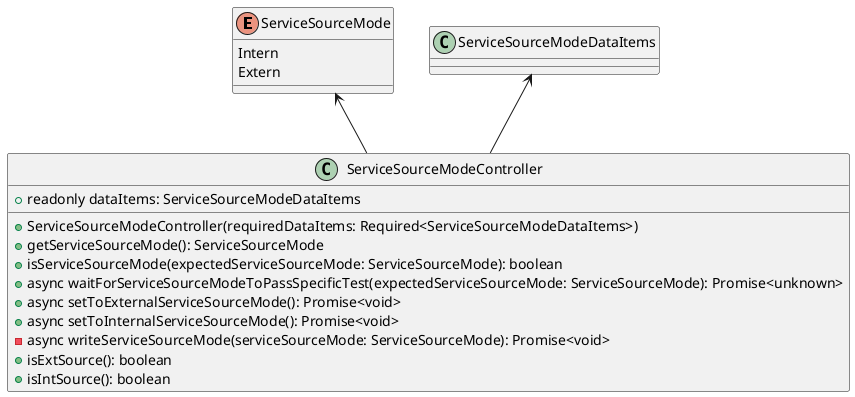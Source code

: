 /*
 * MIT License
 *
 * Copyright (c) 2021 P2O-Lab <p2o-lab@mailbox.tu-dresden.de>,
 * Chair for Process Control Systems, Technische Universität Dresden
 *
 * Permission is hereby granted, free of charge, to any person obtaining a copy
 * of this software and associated documentation files (the "Software"), to deal
 * in the Software without restriction, including without limitation the rights
 * to use, copy, modify, merge, publish, distribute, sublicense, and/or sell
 * copies of the Software, and to permit persons to whom the Software is
 * furnished to do so, subject to the following conditions:
 *
 * The above copyright notice and this permission notice shall be included in all
 * copies or substantial portions of the Software.
 *
 * THE SOFTWARE IS PROVIDED "AS IS", WITHOUT WARRANTY OF ANY KIND, EXPRESS OR
 * IMPLIED, INCLUDING BUT NOT LIMITED TO THE WARRANTIES OF MERCHANTABILITY,
 * FITNESS FOR A PARTICULAR PURPOSE AND NONINFRINGEMENT. IN NO EVENT SHALL THE
 * AUTHORS OR COPYRIGHT HOLDERS BE LIABLE FOR ANY CLAIM, DAMAGES OR OTHER
 * LIABILITY, WHETHER IN AN ACTION OF CONTRACT, TORT OR OTHERWISE, ARISING FROM,
 * OUT OF OR IN CONNECTION WITH THE SOFTWARE OR THE USE OR OTHER DEALINGS IN THE
 * SOFTWARE.
 */
 
@startuml
'https://plantuml.com/class-diagram


enum ServiceSourceMode{
Intern
Extern
}


class ServiceSourceModeController{
    + readonly dataItems: ServiceSourceModeDataItems
    + ServiceSourceModeController(requiredDataItems: Required<ServiceSourceModeDataItems>)
    + getServiceSourceMode(): ServiceSourceMode
    + isServiceSourceMode(expectedServiceSourceMode: ServiceSourceMode): boolean
    + async waitForServiceSourceModeToPassSpecificTest(expectedServiceSourceMode: ServiceSourceMode): Promise<unknown>
    + async setToExternalServiceSourceMode(): Promise<void>
    + async setToInternalServiceSourceMode(): Promise<void>
    - async writeServiceSourceMode(serviceSourceMode: ServiceSourceMode): Promise<void>
    + isExtSource(): boolean
    + isIntSource(): boolean
}

ServiceSourceMode <-- ServiceSourceModeController
ServiceSourceModeDataItems <-- ServiceSourceModeController

@enduml
